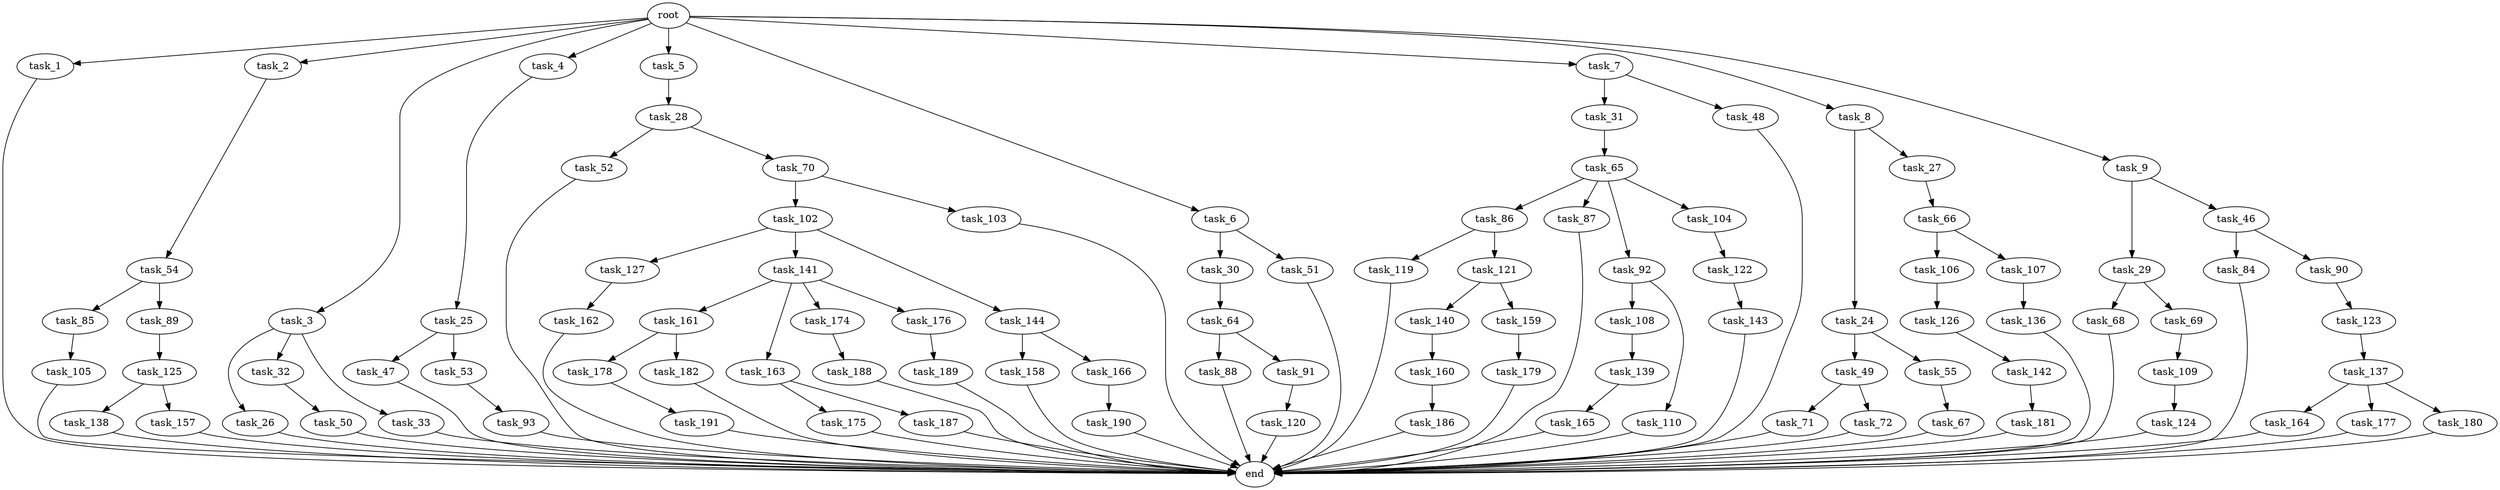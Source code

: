 digraph G {
  root [size="0.000000"];
  task_1 [size="2.048000"];
  task_2 [size="2.048000"];
  task_3 [size="2.048000"];
  task_4 [size="2.048000"];
  task_5 [size="2.048000"];
  task_6 [size="2.048000"];
  task_7 [size="2.048000"];
  task_8 [size="2.048000"];
  task_9 [size="2.048000"];
  task_24 [size="429496729.600000"];
  task_25 [size="68719476.736000"];
  task_26 [size="1717986918.400000"];
  task_27 [size="429496729.600000"];
  task_28 [size="841813590.016000"];
  task_29 [size="274877906.944000"];
  task_30 [size="68719476.736000"];
  task_31 [size="429496729.600000"];
  task_32 [size="1717986918.400000"];
  task_33 [size="1717986918.400000"];
  task_46 [size="274877906.944000"];
  task_47 [size="154618822.656000"];
  task_48 [size="429496729.600000"];
  task_49 [size="1391569403.904000"];
  task_50 [size="1391569403.904000"];
  task_51 [size="68719476.736000"];
  task_52 [size="429496729.600000"];
  task_53 [size="154618822.656000"];
  task_54 [size="618475290.624000"];
  task_55 [size="1391569403.904000"];
  task_64 [size="618475290.624000"];
  task_65 [size="274877906.944000"];
  task_66 [size="618475290.624000"];
  task_67 [size="68719476.736000"];
  task_68 [size="1099511627.776000"];
  task_69 [size="1099511627.776000"];
  task_70 [size="429496729.600000"];
  task_71 [size="68719476.736000"];
  task_72 [size="68719476.736000"];
  task_84 [size="1099511627.776000"];
  task_85 [size="1099511627.776000"];
  task_86 [size="1391569403.904000"];
  task_87 [size="1391569403.904000"];
  task_88 [size="1717986918.400000"];
  task_89 [size="1099511627.776000"];
  task_90 [size="1099511627.776000"];
  task_91 [size="1717986918.400000"];
  task_92 [size="1391569403.904000"];
  task_93 [size="154618822.656000"];
  task_102 [size="1099511627.776000"];
  task_103 [size="1099511627.776000"];
  task_104 [size="1391569403.904000"];
  task_105 [size="1099511627.776000"];
  task_106 [size="429496729.600000"];
  task_107 [size="429496729.600000"];
  task_108 [size="841813590.016000"];
  task_109 [size="429496729.600000"];
  task_110 [size="841813590.016000"];
  task_119 [size="68719476.736000"];
  task_120 [size="618475290.624000"];
  task_121 [size="68719476.736000"];
  task_122 [size="841813590.016000"];
  task_123 [size="618475290.624000"];
  task_124 [size="618475290.624000"];
  task_125 [size="1717986918.400000"];
  task_126 [size="68719476.736000"];
  task_127 [size="68719476.736000"];
  task_136 [size="618475290.624000"];
  task_137 [size="429496729.600000"];
  task_138 [size="1099511627.776000"];
  task_139 [size="429496729.600000"];
  task_140 [size="274877906.944000"];
  task_141 [size="68719476.736000"];
  task_142 [size="68719476.736000"];
  task_143 [size="841813590.016000"];
  task_144 [size="68719476.736000"];
  task_157 [size="1099511627.776000"];
  task_158 [size="1391569403.904000"];
  task_159 [size="274877906.944000"];
  task_160 [size="841813590.016000"];
  task_161 [size="618475290.624000"];
  task_162 [size="1717986918.400000"];
  task_163 [size="618475290.624000"];
  task_164 [size="1099511627.776000"];
  task_165 [size="274877906.944000"];
  task_166 [size="1391569403.904000"];
  task_174 [size="618475290.624000"];
  task_175 [size="1391569403.904000"];
  task_176 [size="618475290.624000"];
  task_177 [size="1099511627.776000"];
  task_178 [size="1099511627.776000"];
  task_179 [size="618475290.624000"];
  task_180 [size="1099511627.776000"];
  task_181 [size="1391569403.904000"];
  task_182 [size="1099511627.776000"];
  task_186 [size="274877906.944000"];
  task_187 [size="1391569403.904000"];
  task_188 [size="274877906.944000"];
  task_189 [size="429496729.600000"];
  task_190 [size="274877906.944000"];
  task_191 [size="1391569403.904000"];
  end [size="0.000000"];

  root -> task_1 [size="1.000000"];
  root -> task_2 [size="1.000000"];
  root -> task_3 [size="1.000000"];
  root -> task_4 [size="1.000000"];
  root -> task_5 [size="1.000000"];
  root -> task_6 [size="1.000000"];
  root -> task_7 [size="1.000000"];
  root -> task_8 [size="1.000000"];
  root -> task_9 [size="1.000000"];
  task_1 -> end [size="1.000000"];
  task_2 -> task_54 [size="301989888.000000"];
  task_3 -> task_26 [size="838860800.000000"];
  task_3 -> task_32 [size="838860800.000000"];
  task_3 -> task_33 [size="838860800.000000"];
  task_4 -> task_25 [size="33554432.000000"];
  task_5 -> task_28 [size="411041792.000000"];
  task_6 -> task_30 [size="33554432.000000"];
  task_6 -> task_51 [size="33554432.000000"];
  task_7 -> task_31 [size="209715200.000000"];
  task_7 -> task_48 [size="209715200.000000"];
  task_8 -> task_24 [size="209715200.000000"];
  task_8 -> task_27 [size="209715200.000000"];
  task_9 -> task_29 [size="134217728.000000"];
  task_9 -> task_46 [size="134217728.000000"];
  task_24 -> task_49 [size="679477248.000000"];
  task_24 -> task_55 [size="679477248.000000"];
  task_25 -> task_47 [size="75497472.000000"];
  task_25 -> task_53 [size="75497472.000000"];
  task_26 -> end [size="1.000000"];
  task_27 -> task_66 [size="301989888.000000"];
  task_28 -> task_52 [size="209715200.000000"];
  task_28 -> task_70 [size="209715200.000000"];
  task_29 -> task_68 [size="536870912.000000"];
  task_29 -> task_69 [size="536870912.000000"];
  task_30 -> task_64 [size="301989888.000000"];
  task_31 -> task_65 [size="134217728.000000"];
  task_32 -> task_50 [size="679477248.000000"];
  task_33 -> end [size="1.000000"];
  task_46 -> task_84 [size="536870912.000000"];
  task_46 -> task_90 [size="536870912.000000"];
  task_47 -> end [size="1.000000"];
  task_48 -> end [size="1.000000"];
  task_49 -> task_71 [size="33554432.000000"];
  task_49 -> task_72 [size="33554432.000000"];
  task_50 -> end [size="1.000000"];
  task_51 -> end [size="1.000000"];
  task_52 -> end [size="1.000000"];
  task_53 -> task_93 [size="75497472.000000"];
  task_54 -> task_85 [size="536870912.000000"];
  task_54 -> task_89 [size="536870912.000000"];
  task_55 -> task_67 [size="33554432.000000"];
  task_64 -> task_88 [size="838860800.000000"];
  task_64 -> task_91 [size="838860800.000000"];
  task_65 -> task_86 [size="679477248.000000"];
  task_65 -> task_87 [size="679477248.000000"];
  task_65 -> task_92 [size="679477248.000000"];
  task_65 -> task_104 [size="679477248.000000"];
  task_66 -> task_106 [size="209715200.000000"];
  task_66 -> task_107 [size="209715200.000000"];
  task_67 -> end [size="1.000000"];
  task_68 -> end [size="1.000000"];
  task_69 -> task_109 [size="209715200.000000"];
  task_70 -> task_102 [size="536870912.000000"];
  task_70 -> task_103 [size="536870912.000000"];
  task_71 -> end [size="1.000000"];
  task_72 -> end [size="1.000000"];
  task_84 -> end [size="1.000000"];
  task_85 -> task_105 [size="536870912.000000"];
  task_86 -> task_119 [size="33554432.000000"];
  task_86 -> task_121 [size="33554432.000000"];
  task_87 -> end [size="1.000000"];
  task_88 -> end [size="1.000000"];
  task_89 -> task_125 [size="838860800.000000"];
  task_90 -> task_123 [size="301989888.000000"];
  task_91 -> task_120 [size="301989888.000000"];
  task_92 -> task_108 [size="411041792.000000"];
  task_92 -> task_110 [size="411041792.000000"];
  task_93 -> end [size="1.000000"];
  task_102 -> task_127 [size="33554432.000000"];
  task_102 -> task_141 [size="33554432.000000"];
  task_102 -> task_144 [size="33554432.000000"];
  task_103 -> end [size="1.000000"];
  task_104 -> task_122 [size="411041792.000000"];
  task_105 -> end [size="1.000000"];
  task_106 -> task_126 [size="33554432.000000"];
  task_107 -> task_136 [size="301989888.000000"];
  task_108 -> task_139 [size="209715200.000000"];
  task_109 -> task_124 [size="301989888.000000"];
  task_110 -> end [size="1.000000"];
  task_119 -> end [size="1.000000"];
  task_120 -> end [size="1.000000"];
  task_121 -> task_140 [size="134217728.000000"];
  task_121 -> task_159 [size="134217728.000000"];
  task_122 -> task_143 [size="411041792.000000"];
  task_123 -> task_137 [size="209715200.000000"];
  task_124 -> end [size="1.000000"];
  task_125 -> task_138 [size="536870912.000000"];
  task_125 -> task_157 [size="536870912.000000"];
  task_126 -> task_142 [size="33554432.000000"];
  task_127 -> task_162 [size="838860800.000000"];
  task_136 -> end [size="1.000000"];
  task_137 -> task_164 [size="536870912.000000"];
  task_137 -> task_177 [size="536870912.000000"];
  task_137 -> task_180 [size="536870912.000000"];
  task_138 -> end [size="1.000000"];
  task_139 -> task_165 [size="134217728.000000"];
  task_140 -> task_160 [size="411041792.000000"];
  task_141 -> task_161 [size="301989888.000000"];
  task_141 -> task_163 [size="301989888.000000"];
  task_141 -> task_174 [size="301989888.000000"];
  task_141 -> task_176 [size="301989888.000000"];
  task_142 -> task_181 [size="679477248.000000"];
  task_143 -> end [size="1.000000"];
  task_144 -> task_158 [size="679477248.000000"];
  task_144 -> task_166 [size="679477248.000000"];
  task_157 -> end [size="1.000000"];
  task_158 -> end [size="1.000000"];
  task_159 -> task_179 [size="301989888.000000"];
  task_160 -> task_186 [size="134217728.000000"];
  task_161 -> task_178 [size="536870912.000000"];
  task_161 -> task_182 [size="536870912.000000"];
  task_162 -> end [size="1.000000"];
  task_163 -> task_175 [size="679477248.000000"];
  task_163 -> task_187 [size="679477248.000000"];
  task_164 -> end [size="1.000000"];
  task_165 -> end [size="1.000000"];
  task_166 -> task_190 [size="134217728.000000"];
  task_174 -> task_188 [size="134217728.000000"];
  task_175 -> end [size="1.000000"];
  task_176 -> task_189 [size="209715200.000000"];
  task_177 -> end [size="1.000000"];
  task_178 -> task_191 [size="679477248.000000"];
  task_179 -> end [size="1.000000"];
  task_180 -> end [size="1.000000"];
  task_181 -> end [size="1.000000"];
  task_182 -> end [size="1.000000"];
  task_186 -> end [size="1.000000"];
  task_187 -> end [size="1.000000"];
  task_188 -> end [size="1.000000"];
  task_189 -> end [size="1.000000"];
  task_190 -> end [size="1.000000"];
  task_191 -> end [size="1.000000"];
}
